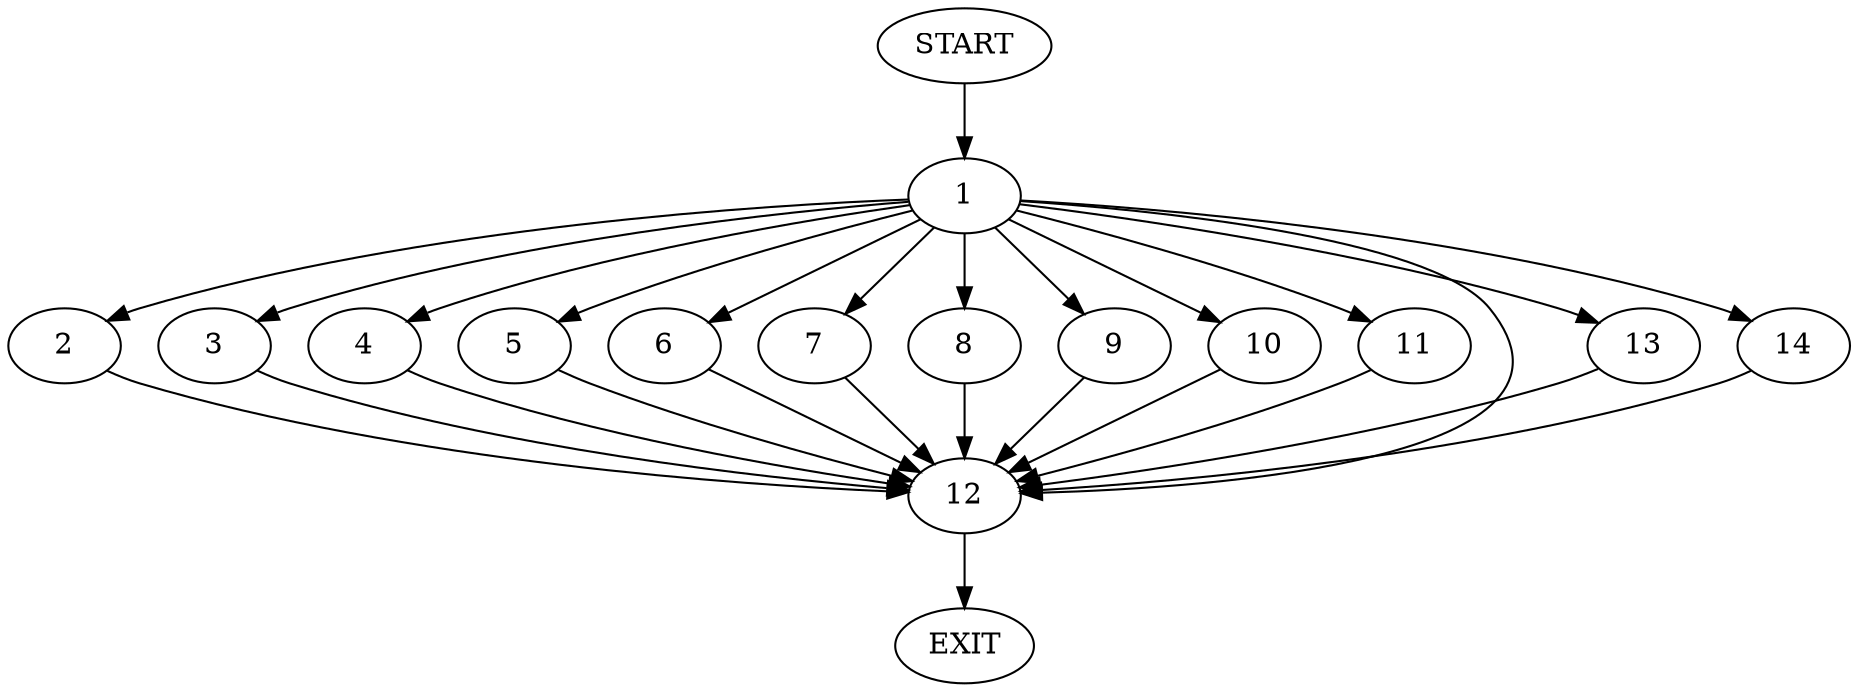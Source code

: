 digraph {
0 [label="START"]
15 [label="EXIT"]
0 -> 1
1 -> 2
1 -> 3
1 -> 4
1 -> 5
1 -> 6
1 -> 7
1 -> 8
1 -> 9
1 -> 10
1 -> 11
1 -> 12
1 -> 13
1 -> 14
3 -> 12
11 -> 12
4 -> 12
8 -> 12
10 -> 12
2 -> 12
9 -> 12
6 -> 12
12 -> 15
5 -> 12
7 -> 12
13 -> 12
14 -> 12
}
